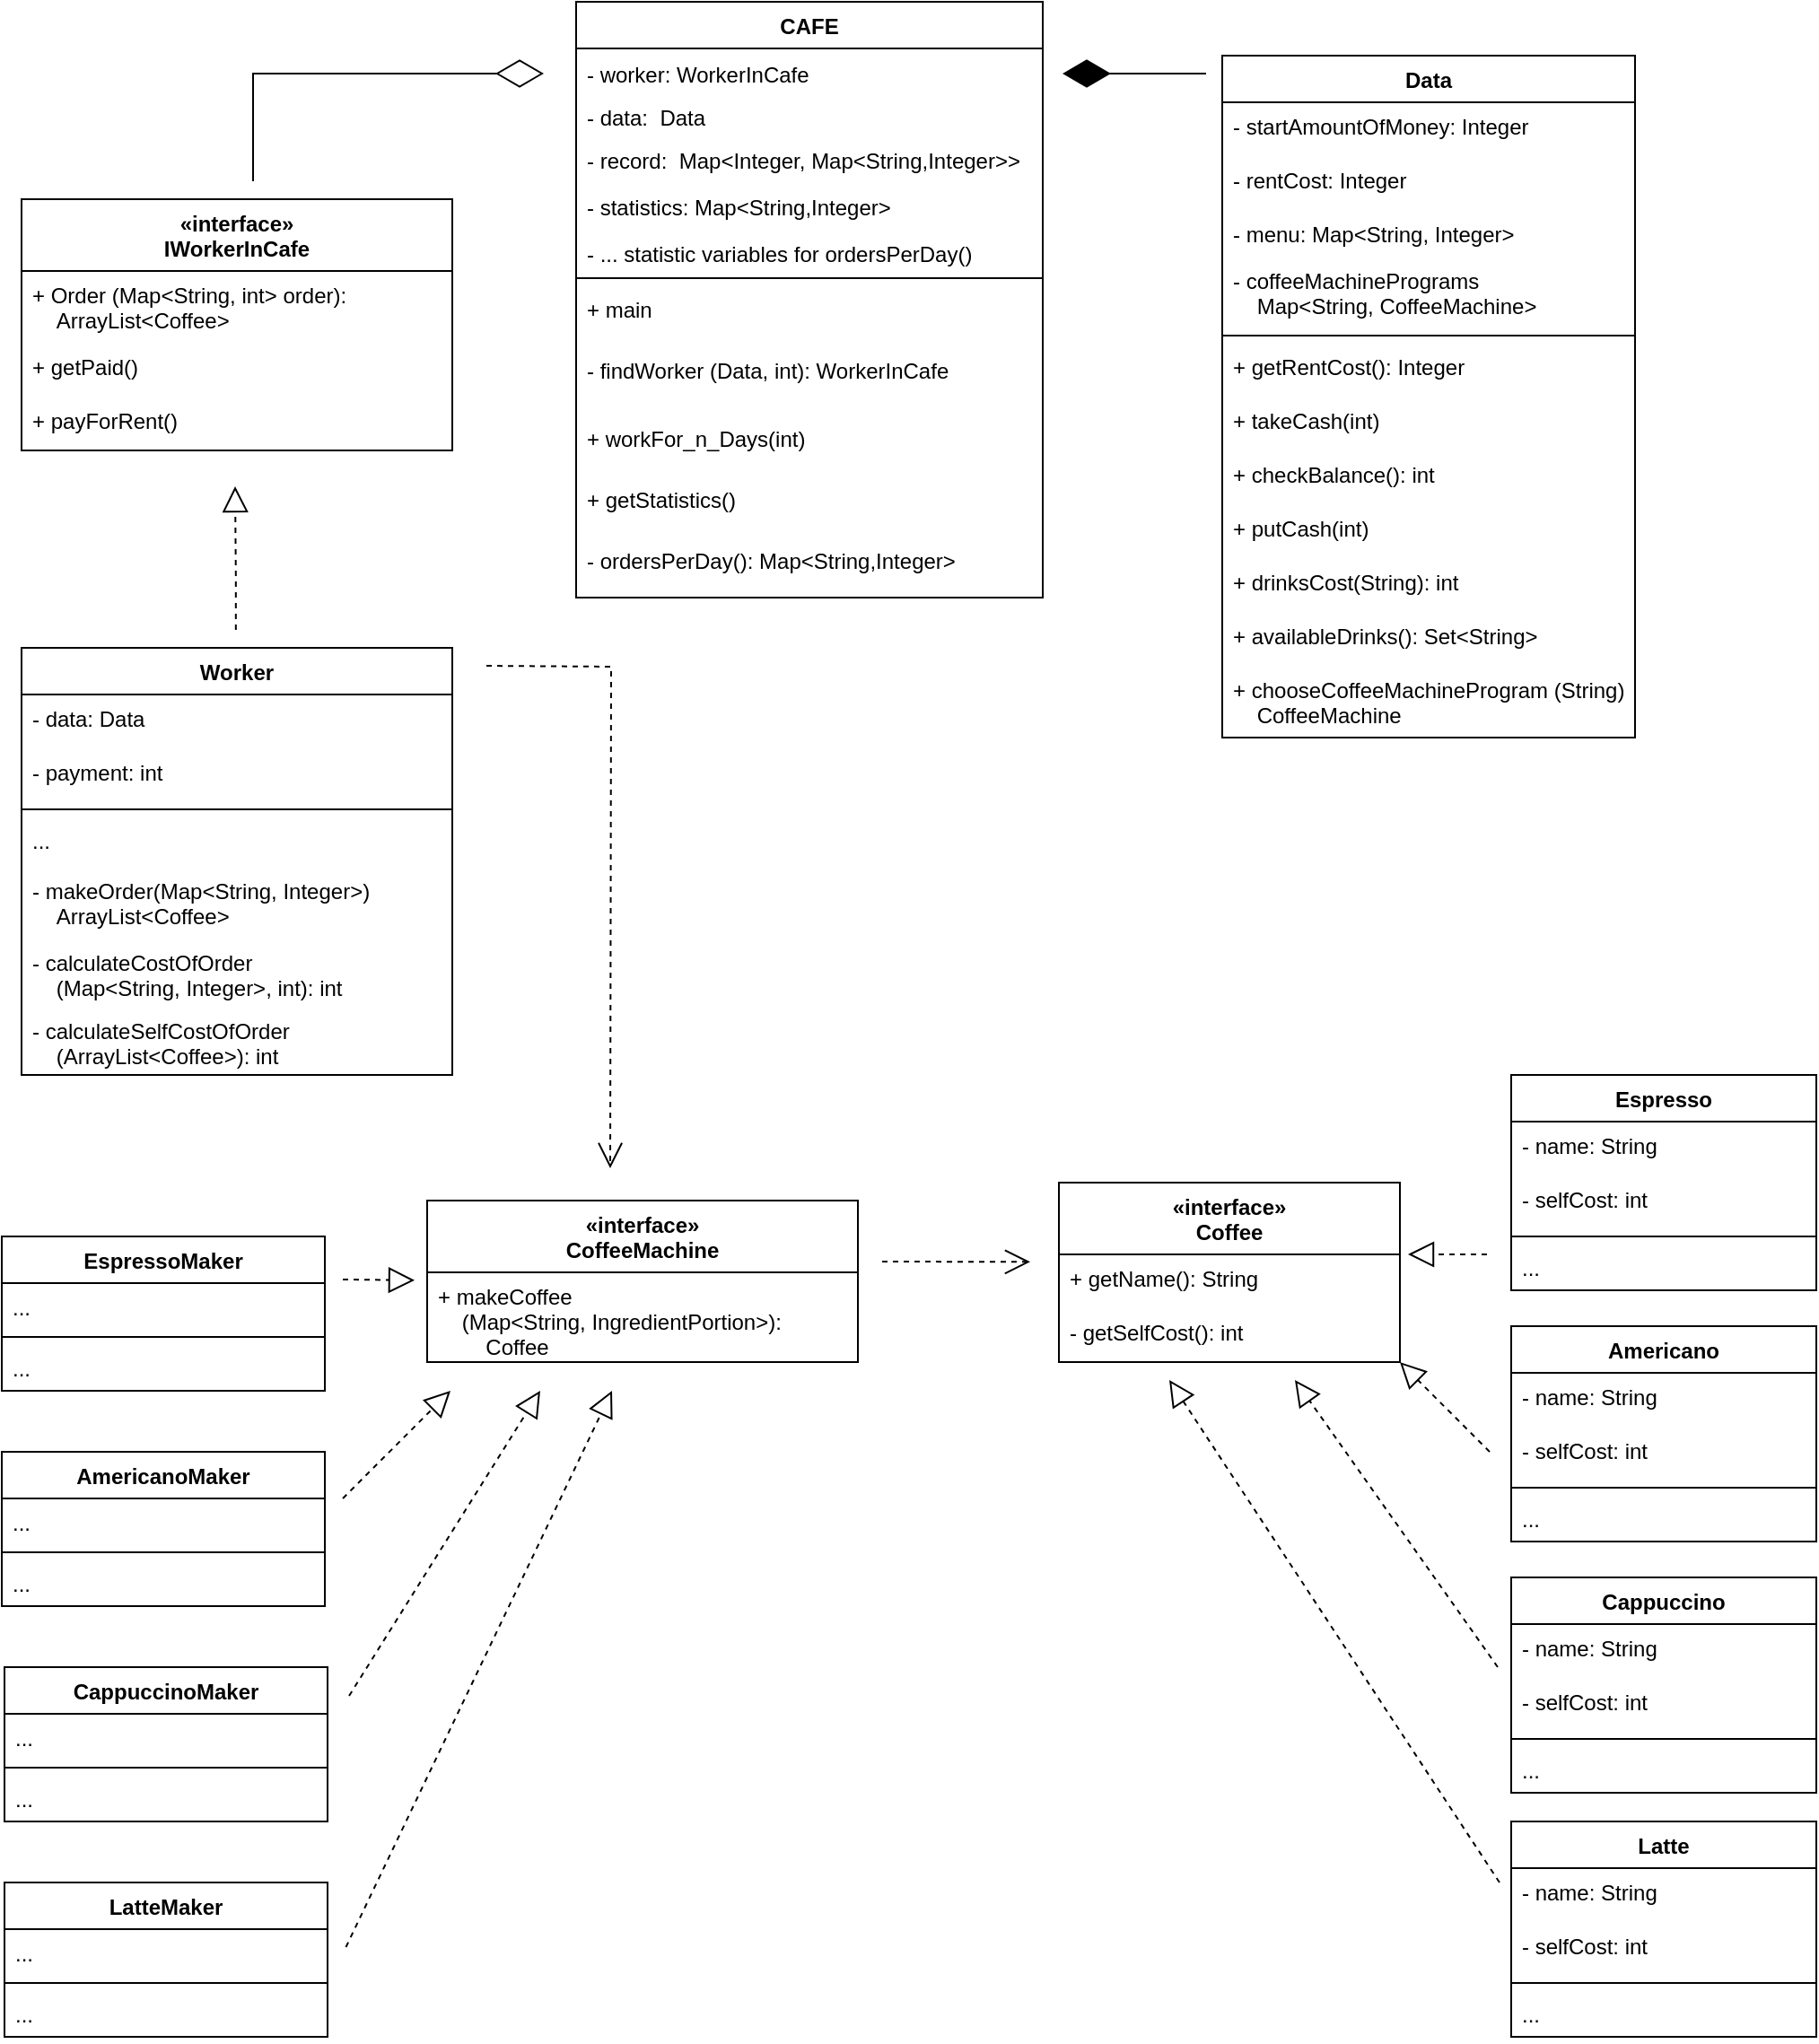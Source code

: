 <mxfile version="20.8.16" type="device"><diagram id="C5RBs43oDa-KdzZeNtuy" name="Page-1"><mxGraphModel dx="467" dy="8060" grid="1" gridSize="10" guides="1" tooltips="1" connect="1" arrows="1" fold="1" page="1" pageScale="1" pageWidth="827" pageHeight="1169" math="0" shadow="0"><root><mxCell id="WIyWlLk6GJQsqaUBKTNV-0"/><mxCell id="WIyWlLk6GJQsqaUBKTNV-1" parent="WIyWlLk6GJQsqaUBKTNV-0"/><mxCell id="QFCljFaVPiFyfGGm4a4g-102" value="CAFE" style="swimlane;fontStyle=1;align=center;verticalAlign=top;childLayout=stackLayout;horizontal=1;startSize=26;horizontalStack=0;resizeParent=1;resizeParentMax=0;resizeLast=0;collapsible=1;marginBottom=0;" parent="WIyWlLk6GJQsqaUBKTNV-1" vertex="1"><mxGeometry x="1430" y="-6110" width="260" height="332" as="geometry"/></mxCell><mxCell id="QFCljFaVPiFyfGGm4a4g-382" value="- worker: WorkerInCafe " style="text;strokeColor=none;fillColor=none;align=left;verticalAlign=bottom;spacingLeft=4;spacingRight=4;overflow=hidden;rotatable=0;points=[[0,0.5],[1,0.5]];portConstraint=eastwest;fontStyle=0" parent="QFCljFaVPiFyfGGm4a4g-102" vertex="1"><mxGeometry y="26" width="260" height="24" as="geometry"/></mxCell><mxCell id="ccZHXKBRATtr47BXbD89-12" value="- data:  Data" style="text;strokeColor=none;fillColor=none;align=left;verticalAlign=bottom;spacingLeft=4;spacingRight=4;overflow=hidden;rotatable=0;points=[[0,0.5],[1,0.5]];portConstraint=eastwest;fontStyle=0" vertex="1" parent="QFCljFaVPiFyfGGm4a4g-102"><mxGeometry y="50" width="260" height="24" as="geometry"/></mxCell><mxCell id="QFCljFaVPiFyfGGm4a4g-383" value="- record:  Map&lt;Integer, Map&lt;String,Integer&gt;&gt; " style="text;strokeColor=none;fillColor=none;align=left;verticalAlign=bottom;spacingLeft=4;spacingRight=4;overflow=hidden;rotatable=0;points=[[0,0.5],[1,0.5]];portConstraint=eastwest;fontStyle=0" parent="QFCljFaVPiFyfGGm4a4g-102" vertex="1"><mxGeometry y="74" width="260" height="24" as="geometry"/></mxCell><mxCell id="QFCljFaVPiFyfGGm4a4g-384" value="- statistics: Map&lt;String,Integer&gt; " style="text;strokeColor=none;fillColor=none;align=left;verticalAlign=bottom;spacingLeft=4;spacingRight=4;overflow=hidden;rotatable=0;points=[[0,0.5],[1,0.5]];portConstraint=eastwest;fontStyle=0" parent="QFCljFaVPiFyfGGm4a4g-102" vertex="1"><mxGeometry y="98" width="260" height="26" as="geometry"/></mxCell><mxCell id="QFCljFaVPiFyfGGm4a4g-385" value="- ... statistic variables for ordersPerDay()" style="text;strokeColor=none;fillColor=none;align=left;verticalAlign=bottom;spacingLeft=4;spacingRight=4;overflow=hidden;rotatable=0;points=[[0,0.5],[1,0.5]];portConstraint=eastwest;fontStyle=0" parent="QFCljFaVPiFyfGGm4a4g-102" vertex="1"><mxGeometry y="124" width="260" height="26" as="geometry"/></mxCell><mxCell id="QFCljFaVPiFyfGGm4a4g-105" value="" style="line;strokeWidth=1;fillColor=none;align=left;verticalAlign=middle;spacingTop=-1;spacingLeft=3;spacingRight=3;rotatable=0;labelPosition=right;points=[];portConstraint=eastwest;strokeColor=inherit;" parent="QFCljFaVPiFyfGGm4a4g-102" vertex="1"><mxGeometry y="150" width="260" height="8" as="geometry"/></mxCell><mxCell id="ccZHXKBRATtr47BXbD89-0" value="+ main" style="text;strokeColor=none;fillColor=none;align=left;verticalAlign=top;spacingLeft=4;spacingRight=4;overflow=hidden;rotatable=0;points=[[0,0.5],[1,0.5]];portConstraint=eastwest;fontStyle=0" vertex="1" parent="QFCljFaVPiFyfGGm4a4g-102"><mxGeometry y="158" width="260" height="34" as="geometry"/></mxCell><mxCell id="QFCljFaVPiFyfGGm4a4g-108" value="- findWorker (Data, int): WorkerInCafe" style="text;strokeColor=none;fillColor=none;align=left;verticalAlign=top;spacingLeft=4;spacingRight=4;overflow=hidden;rotatable=0;points=[[0,0.5],[1,0.5]];portConstraint=eastwest;fontStyle=0" parent="QFCljFaVPiFyfGGm4a4g-102" vertex="1"><mxGeometry y="192" width="260" height="38" as="geometry"/></mxCell><mxCell id="ccZHXKBRATtr47BXbD89-13" value="+ workFor_n_Days(int)" style="text;strokeColor=none;fillColor=none;align=left;verticalAlign=top;spacingLeft=4;spacingRight=4;overflow=hidden;rotatable=0;points=[[0,0.5],[1,0.5]];portConstraint=eastwest;fontStyle=0" vertex="1" parent="QFCljFaVPiFyfGGm4a4g-102"><mxGeometry y="230" width="260" height="34" as="geometry"/></mxCell><mxCell id="ccZHXKBRATtr47BXbD89-14" value="+ getStatistics()" style="text;strokeColor=none;fillColor=none;align=left;verticalAlign=top;spacingLeft=4;spacingRight=4;overflow=hidden;rotatable=0;points=[[0,0.5],[1,0.5]];portConstraint=eastwest;fontStyle=0" vertex="1" parent="QFCljFaVPiFyfGGm4a4g-102"><mxGeometry y="264" width="260" height="34" as="geometry"/></mxCell><mxCell id="QFCljFaVPiFyfGGm4a4g-339" value="- ordersPerDay(): Map&lt;String,Integer&gt;" style="text;strokeColor=none;fillColor=none;align=left;verticalAlign=top;spacingLeft=4;spacingRight=4;overflow=hidden;rotatable=0;points=[[0,0.5],[1,0.5]];portConstraint=eastwest;fontStyle=0" parent="QFCljFaVPiFyfGGm4a4g-102" vertex="1"><mxGeometry y="298" width="260" height="34" as="geometry"/></mxCell><mxCell id="QFCljFaVPiFyfGGm4a4g-240" value="Worker" style="swimlane;fontStyle=1;align=center;verticalAlign=top;childLayout=stackLayout;horizontal=1;startSize=26;horizontalStack=0;resizeParent=1;resizeParentMax=0;resizeLast=0;collapsible=1;marginBottom=0;" parent="WIyWlLk6GJQsqaUBKTNV-1" vertex="1"><mxGeometry x="1121" y="-5750" width="240" height="238" as="geometry"/></mxCell><mxCell id="QFCljFaVPiFyfGGm4a4g-241" value="- data: Data" style="text;strokeColor=none;fillColor=none;align=left;verticalAlign=top;spacingLeft=4;spacingRight=4;overflow=hidden;rotatable=0;points=[[0,0.5],[1,0.5]];portConstraint=eastwest;" parent="QFCljFaVPiFyfGGm4a4g-240" vertex="1"><mxGeometry y="26" width="240" height="30" as="geometry"/></mxCell><mxCell id="QFCljFaVPiFyfGGm4a4g-390" value="- payment: int " style="text;strokeColor=none;fillColor=none;align=left;verticalAlign=top;spacingLeft=4;spacingRight=4;overflow=hidden;rotatable=0;points=[[0,0.5],[1,0.5]];portConstraint=eastwest;" parent="QFCljFaVPiFyfGGm4a4g-240" vertex="1"><mxGeometry y="56" width="240" height="30" as="geometry"/></mxCell><mxCell id="QFCljFaVPiFyfGGm4a4g-243" value="" style="line;strokeWidth=1;fillColor=none;align=left;verticalAlign=middle;spacingTop=-1;spacingLeft=3;spacingRight=3;rotatable=0;labelPosition=right;points=[];portConstraint=eastwest;strokeColor=inherit;" parent="QFCljFaVPiFyfGGm4a4g-240" vertex="1"><mxGeometry y="86" width="240" height="8" as="geometry"/></mxCell><mxCell id="QFCljFaVPiFyfGGm4a4g-391" value="..." style="text;strokeColor=none;fillColor=none;align=left;verticalAlign=top;spacingLeft=4;spacingRight=4;overflow=hidden;rotatable=0;points=[[0,0.5],[1,0.5]];portConstraint=eastwest;" parent="QFCljFaVPiFyfGGm4a4g-240" vertex="1"><mxGeometry y="94" width="240" height="28" as="geometry"/></mxCell><mxCell id="QFCljFaVPiFyfGGm4a4g-342" value="- makeOrder(Map&lt;String, Integer&gt;)&#10;    ArrayList&lt;Coffee&gt;" style="text;strokeColor=none;fillColor=none;align=left;verticalAlign=top;spacingLeft=4;spacingRight=4;overflow=hidden;rotatable=0;points=[[0,0.5],[1,0.5]];portConstraint=eastwest;" parent="QFCljFaVPiFyfGGm4a4g-240" vertex="1"><mxGeometry y="122" width="240" height="40" as="geometry"/></mxCell><mxCell id="QFCljFaVPiFyfGGm4a4g-393" value="- calculateCostOfOrder&#10;    (Map&lt;String, Integer&gt;, int): int" style="text;strokeColor=none;fillColor=none;align=left;verticalAlign=top;spacingLeft=4;spacingRight=4;overflow=hidden;rotatable=0;points=[[0,0.5],[1,0.5]];portConstraint=eastwest;" parent="QFCljFaVPiFyfGGm4a4g-240" vertex="1"><mxGeometry y="162" width="240" height="38" as="geometry"/></mxCell><mxCell id="ccZHXKBRATtr47BXbD89-15" value="- calculateSelfCostOfOrder&#10;    (ArrayList&lt;Coffee&gt;): int" style="text;strokeColor=none;fillColor=none;align=left;verticalAlign=top;spacingLeft=4;spacingRight=4;overflow=hidden;rotatable=0;points=[[0,0.5],[1,0.5]];portConstraint=eastwest;" vertex="1" parent="QFCljFaVPiFyfGGm4a4g-240"><mxGeometry y="200" width="240" height="38" as="geometry"/></mxCell><mxCell id="QFCljFaVPiFyfGGm4a4g-295" value="Espresso" style="swimlane;fontStyle=1;align=center;verticalAlign=top;childLayout=stackLayout;horizontal=1;startSize=26;horizontalStack=0;resizeParent=1;resizeParentMax=0;resizeLast=0;collapsible=1;marginBottom=0;" parent="WIyWlLk6GJQsqaUBKTNV-1" vertex="1"><mxGeometry x="1951" y="-5512" width="170" height="120" as="geometry"/></mxCell><mxCell id="QFCljFaVPiFyfGGm4a4g-336" value="- name: String" style="text;strokeColor=none;fillColor=none;align=left;verticalAlign=top;spacingLeft=4;spacingRight=4;overflow=hidden;rotatable=0;points=[[0,0.5],[1,0.5]];portConstraint=eastwest;" parent="QFCljFaVPiFyfGGm4a4g-295" vertex="1"><mxGeometry y="26" width="170" height="30" as="geometry"/></mxCell><mxCell id="ccZHXKBRATtr47BXbD89-1" value="- selfCost: int" style="text;strokeColor=none;fillColor=none;align=left;verticalAlign=top;spacingLeft=4;spacingRight=4;overflow=hidden;rotatable=0;points=[[0,0.5],[1,0.5]];portConstraint=eastwest;" vertex="1" parent="QFCljFaVPiFyfGGm4a4g-295"><mxGeometry y="56" width="170" height="30" as="geometry"/></mxCell><mxCell id="QFCljFaVPiFyfGGm4a4g-297" value="" style="line;strokeWidth=1;fillColor=none;align=left;verticalAlign=middle;spacingTop=-1;spacingLeft=3;spacingRight=3;rotatable=0;labelPosition=right;points=[];portConstraint=eastwest;strokeColor=inherit;" parent="QFCljFaVPiFyfGGm4a4g-295" vertex="1"><mxGeometry y="86" width="170" height="8" as="geometry"/></mxCell><mxCell id="QFCljFaVPiFyfGGm4a4g-332" value="..." style="text;strokeColor=none;fillColor=none;align=left;verticalAlign=top;spacingLeft=4;spacingRight=4;overflow=hidden;rotatable=0;points=[[0,0.5],[1,0.5]];portConstraint=eastwest;" parent="QFCljFaVPiFyfGGm4a4g-295" vertex="1"><mxGeometry y="94" width="170" height="26" as="geometry"/></mxCell><mxCell id="QFCljFaVPiFyfGGm4a4g-299" value="Americano" style="swimlane;fontStyle=1;align=center;verticalAlign=top;childLayout=stackLayout;horizontal=1;startSize=26;horizontalStack=0;resizeParent=1;resizeParentMax=0;resizeLast=0;collapsible=1;marginBottom=0;" parent="WIyWlLk6GJQsqaUBKTNV-1" vertex="1"><mxGeometry x="1951" y="-5372" width="170" height="120" as="geometry"/></mxCell><mxCell id="QFCljFaVPiFyfGGm4a4g-417" value="- name: String" style="text;strokeColor=none;fillColor=none;align=left;verticalAlign=top;spacingLeft=4;spacingRight=4;overflow=hidden;rotatable=0;points=[[0,0.5],[1,0.5]];portConstraint=eastwest;" parent="QFCljFaVPiFyfGGm4a4g-299" vertex="1"><mxGeometry y="26" width="170" height="30" as="geometry"/></mxCell><mxCell id="ccZHXKBRATtr47BXbD89-2" value="- selfCost: int" style="text;strokeColor=none;fillColor=none;align=left;verticalAlign=top;spacingLeft=4;spacingRight=4;overflow=hidden;rotatable=0;points=[[0,0.5],[1,0.5]];portConstraint=eastwest;" vertex="1" parent="QFCljFaVPiFyfGGm4a4g-299"><mxGeometry y="56" width="170" height="30" as="geometry"/></mxCell><mxCell id="QFCljFaVPiFyfGGm4a4g-301" value="" style="line;strokeWidth=1;fillColor=none;align=left;verticalAlign=middle;spacingTop=-1;spacingLeft=3;spacingRight=3;rotatable=0;labelPosition=right;points=[];portConstraint=eastwest;strokeColor=inherit;" parent="QFCljFaVPiFyfGGm4a4g-299" vertex="1"><mxGeometry y="86" width="170" height="8" as="geometry"/></mxCell><mxCell id="QFCljFaVPiFyfGGm4a4g-416" value="..." style="text;strokeColor=none;fillColor=none;align=left;verticalAlign=top;spacingLeft=4;spacingRight=4;overflow=hidden;rotatable=0;points=[[0,0.5],[1,0.5]];portConstraint=eastwest;" parent="QFCljFaVPiFyfGGm4a4g-299" vertex="1"><mxGeometry y="94" width="170" height="26" as="geometry"/></mxCell><mxCell id="QFCljFaVPiFyfGGm4a4g-303" value="«interface»&#10;Coffee" style="swimlane;fontStyle=1;align=center;verticalAlign=top;childLayout=stackLayout;horizontal=1;startSize=40;horizontalStack=0;resizeParent=1;resizeParentMax=0;resizeLast=0;collapsible=1;marginBottom=0;" parent="WIyWlLk6GJQsqaUBKTNV-1" vertex="1"><mxGeometry x="1699" y="-5452" width="190" height="100" as="geometry"/></mxCell><mxCell id="QFCljFaVPiFyfGGm4a4g-335" value="+ getName(): String" style="text;strokeColor=none;fillColor=none;align=left;verticalAlign=top;spacingLeft=4;spacingRight=4;overflow=hidden;rotatable=0;points=[[0,0.5],[1,0.5]];portConstraint=eastwest;" parent="QFCljFaVPiFyfGGm4a4g-303" vertex="1"><mxGeometry y="40" width="190" height="30" as="geometry"/></mxCell><mxCell id="ccZHXKBRATtr47BXbD89-5" value="- getSelfCost(): int" style="text;strokeColor=none;fillColor=none;align=left;verticalAlign=top;spacingLeft=4;spacingRight=4;overflow=hidden;rotatable=0;points=[[0,0.5],[1,0.5]];portConstraint=eastwest;" vertex="1" parent="QFCljFaVPiFyfGGm4a4g-303"><mxGeometry y="70" width="190" height="30" as="geometry"/></mxCell><mxCell id="QFCljFaVPiFyfGGm4a4g-307" value="EspressoMaker" style="swimlane;fontStyle=1;align=center;verticalAlign=top;childLayout=stackLayout;horizontal=1;startSize=26;horizontalStack=0;resizeParent=1;resizeParentMax=0;resizeLast=0;collapsible=1;marginBottom=0;" parent="WIyWlLk6GJQsqaUBKTNV-1" vertex="1"><mxGeometry x="1110" y="-5422" width="180" height="86" as="geometry"/></mxCell><mxCell id="QFCljFaVPiFyfGGm4a4g-308" value="..." style="text;strokeColor=none;fillColor=none;align=left;verticalAlign=top;spacingLeft=4;spacingRight=4;overflow=hidden;rotatable=0;points=[[0,0.5],[1,0.5]];portConstraint=eastwest;" parent="QFCljFaVPiFyfGGm4a4g-307" vertex="1"><mxGeometry y="26" width="180" height="26" as="geometry"/></mxCell><mxCell id="QFCljFaVPiFyfGGm4a4g-309" value="" style="line;strokeWidth=1;fillColor=none;align=left;verticalAlign=middle;spacingTop=-1;spacingLeft=3;spacingRight=3;rotatable=0;labelPosition=right;points=[];portConstraint=eastwest;strokeColor=inherit;" parent="QFCljFaVPiFyfGGm4a4g-307" vertex="1"><mxGeometry y="52" width="180" height="8" as="geometry"/></mxCell><mxCell id="QFCljFaVPiFyfGGm4a4g-310" value="..." style="text;strokeColor=none;fillColor=none;align=left;verticalAlign=top;spacingLeft=4;spacingRight=4;overflow=hidden;rotatable=0;points=[[0,0.5],[1,0.5]];portConstraint=eastwest;" parent="QFCljFaVPiFyfGGm4a4g-307" vertex="1"><mxGeometry y="60" width="180" height="26" as="geometry"/></mxCell><mxCell id="QFCljFaVPiFyfGGm4a4g-311" value="AmericanoMaker" style="swimlane;fontStyle=1;align=center;verticalAlign=top;childLayout=stackLayout;horizontal=1;startSize=26;horizontalStack=0;resizeParent=1;resizeParentMax=0;resizeLast=0;collapsible=1;marginBottom=0;" parent="WIyWlLk6GJQsqaUBKTNV-1" vertex="1"><mxGeometry x="1110" y="-5302" width="180" height="86" as="geometry"/></mxCell><mxCell id="QFCljFaVPiFyfGGm4a4g-312" value="..." style="text;strokeColor=none;fillColor=none;align=left;verticalAlign=top;spacingLeft=4;spacingRight=4;overflow=hidden;rotatable=0;points=[[0,0.5],[1,0.5]];portConstraint=eastwest;" parent="QFCljFaVPiFyfGGm4a4g-311" vertex="1"><mxGeometry y="26" width="180" height="26" as="geometry"/></mxCell><mxCell id="QFCljFaVPiFyfGGm4a4g-313" value="" style="line;strokeWidth=1;fillColor=none;align=left;verticalAlign=middle;spacingTop=-1;spacingLeft=3;spacingRight=3;rotatable=0;labelPosition=right;points=[];portConstraint=eastwest;strokeColor=inherit;" parent="QFCljFaVPiFyfGGm4a4g-311" vertex="1"><mxGeometry y="52" width="180" height="8" as="geometry"/></mxCell><mxCell id="QFCljFaVPiFyfGGm4a4g-314" value="..." style="text;strokeColor=none;fillColor=none;align=left;verticalAlign=top;spacingLeft=4;spacingRight=4;overflow=hidden;rotatable=0;points=[[0,0.5],[1,0.5]];portConstraint=eastwest;" parent="QFCljFaVPiFyfGGm4a4g-311" vertex="1"><mxGeometry y="60" width="180" height="26" as="geometry"/></mxCell><mxCell id="QFCljFaVPiFyfGGm4a4g-316" value="" style="endArrow=block;dashed=1;endFill=0;endSize=12;html=1;rounded=0;" parent="WIyWlLk6GJQsqaUBKTNV-1" edge="1"><mxGeometry width="160" relative="1" as="geometry"><mxPoint x="1300" y="-5398" as="sourcePoint"/><mxPoint x="1340" y="-5397.59" as="targetPoint"/></mxGeometry></mxCell><mxCell id="QFCljFaVPiFyfGGm4a4g-325" value="" style="endArrow=open;endSize=12;dashed=1;html=1;rounded=0;" parent="WIyWlLk6GJQsqaUBKTNV-1" edge="1"><mxGeometry x="-0.681" y="-40" width="160" relative="1" as="geometry"><mxPoint x="1600.5" y="-5408" as="sourcePoint"/><mxPoint x="1683" y="-5407.83" as="targetPoint"/><mxPoint as="offset"/></mxGeometry></mxCell><mxCell id="QFCljFaVPiFyfGGm4a4g-326" value="«interface»&#10;CoffeeMachine" style="swimlane;fontStyle=1;align=center;verticalAlign=top;childLayout=stackLayout;horizontal=1;startSize=40;horizontalStack=0;resizeParent=1;resizeParentMax=0;resizeLast=0;collapsible=1;marginBottom=0;" parent="WIyWlLk6GJQsqaUBKTNV-1" vertex="1"><mxGeometry x="1347" y="-5442" width="240" height="90" as="geometry"/></mxCell><mxCell id="QFCljFaVPiFyfGGm4a4g-327" value="+ makeCoffee&#10;    (Map&lt;String, IngredientPortion&gt;):&#10;        Coffee" style="text;strokeColor=none;fillColor=none;align=left;verticalAlign=top;spacingLeft=4;spacingRight=4;overflow=hidden;rotatable=0;points=[[0,0.5],[1,0.5]];portConstraint=eastwest;" parent="QFCljFaVPiFyfGGm4a4g-326" vertex="1"><mxGeometry y="40" width="240" height="50" as="geometry"/></mxCell><mxCell id="QFCljFaVPiFyfGGm4a4g-374" value="«interface»&#10;IWorkerInCafe" style="swimlane;fontStyle=1;align=center;verticalAlign=top;childLayout=stackLayout;horizontal=1;startSize=40;horizontalStack=0;resizeParent=1;resizeParentMax=0;resizeLast=0;collapsible=1;marginBottom=0;" parent="WIyWlLk6GJQsqaUBKTNV-1" vertex="1"><mxGeometry x="1121" y="-6000" width="240" height="140" as="geometry"/></mxCell><mxCell id="QFCljFaVPiFyfGGm4a4g-375" value="+ Order (Map&lt;String, int&gt; order): &#10;    ArrayList&lt;Coffee&gt;" style="text;strokeColor=none;fillColor=none;align=left;verticalAlign=top;spacingLeft=4;spacingRight=4;overflow=hidden;rotatable=0;points=[[0,0.5],[1,0.5]];portConstraint=eastwest;" parent="QFCljFaVPiFyfGGm4a4g-374" vertex="1"><mxGeometry y="40" width="240" height="40" as="geometry"/></mxCell><mxCell id="QFCljFaVPiFyfGGm4a4g-386" value="+ getPaid()" style="text;strokeColor=none;fillColor=none;align=left;verticalAlign=top;spacingLeft=4;spacingRight=4;overflow=hidden;rotatable=0;points=[[0,0.5],[1,0.5]];portConstraint=eastwest;" parent="QFCljFaVPiFyfGGm4a4g-374" vertex="1"><mxGeometry y="80" width="240" height="30" as="geometry"/></mxCell><mxCell id="QFCljFaVPiFyfGGm4a4g-387" value="+ payForRent()" style="text;strokeColor=none;fillColor=none;align=left;verticalAlign=top;spacingLeft=4;spacingRight=4;overflow=hidden;rotatable=0;points=[[0,0.5],[1,0.5]];portConstraint=eastwest;" parent="QFCljFaVPiFyfGGm4a4g-374" vertex="1"><mxGeometry y="110" width="240" height="30" as="geometry"/></mxCell><mxCell id="QFCljFaVPiFyfGGm4a4g-377" value="" style="endArrow=block;dashed=1;endFill=0;endSize=12;html=1;rounded=0;" parent="WIyWlLk6GJQsqaUBKTNV-1" edge="1"><mxGeometry width="160" relative="1" as="geometry"><mxPoint x="1240.41" y="-5760" as="sourcePoint"/><mxPoint x="1240" y="-5840" as="targetPoint"/><Array as="points"><mxPoint x="1240.41" y="-5790"/></Array></mxGeometry></mxCell><mxCell id="QFCljFaVPiFyfGGm4a4g-413" value="" style="endArrow=diamondThin;endFill=1;endSize=24;html=1;rounded=0;" parent="WIyWlLk6GJQsqaUBKTNV-1" edge="1"><mxGeometry width="160" relative="1" as="geometry"><mxPoint x="1781" y="-6070" as="sourcePoint"/><mxPoint x="1701" y="-6070" as="targetPoint"/></mxGeometry></mxCell><mxCell id="QFCljFaVPiFyfGGm4a4g-414" value="" style="endArrow=diamondThin;endFill=0;endSize=24;html=1;rounded=0;edgeStyle=orthogonalEdgeStyle;" parent="WIyWlLk6GJQsqaUBKTNV-1" edge="1"><mxGeometry width="160" relative="1" as="geometry"><mxPoint x="1250" y="-6010" as="sourcePoint"/><mxPoint x="1412" y="-6070" as="targetPoint"/><Array as="points"><mxPoint x="1250" y="-6070"/></Array></mxGeometry></mxCell><mxCell id="QFCljFaVPiFyfGGm4a4g-418" value="Cappuccino" style="swimlane;fontStyle=1;align=center;verticalAlign=top;childLayout=stackLayout;horizontal=1;startSize=26;horizontalStack=0;resizeParent=1;resizeParentMax=0;resizeLast=0;collapsible=1;marginBottom=0;" parent="WIyWlLk6GJQsqaUBKTNV-1" vertex="1"><mxGeometry x="1951" y="-5232" width="170" height="120" as="geometry"/></mxCell><mxCell id="QFCljFaVPiFyfGGm4a4g-419" value="- name: String" style="text;strokeColor=none;fillColor=none;align=left;verticalAlign=top;spacingLeft=4;spacingRight=4;overflow=hidden;rotatable=0;points=[[0,0.5],[1,0.5]];portConstraint=eastwest;" parent="QFCljFaVPiFyfGGm4a4g-418" vertex="1"><mxGeometry y="26" width="170" height="30" as="geometry"/></mxCell><mxCell id="ccZHXKBRATtr47BXbD89-3" value="- selfCost: int" style="text;strokeColor=none;fillColor=none;align=left;verticalAlign=top;spacingLeft=4;spacingRight=4;overflow=hidden;rotatable=0;points=[[0,0.5],[1,0.5]];portConstraint=eastwest;" vertex="1" parent="QFCljFaVPiFyfGGm4a4g-418"><mxGeometry y="56" width="170" height="30" as="geometry"/></mxCell><mxCell id="QFCljFaVPiFyfGGm4a4g-420" value="" style="line;strokeWidth=1;fillColor=none;align=left;verticalAlign=middle;spacingTop=-1;spacingLeft=3;spacingRight=3;rotatable=0;labelPosition=right;points=[];portConstraint=eastwest;strokeColor=inherit;" parent="QFCljFaVPiFyfGGm4a4g-418" vertex="1"><mxGeometry y="86" width="170" height="8" as="geometry"/></mxCell><mxCell id="QFCljFaVPiFyfGGm4a4g-421" value="..." style="text;strokeColor=none;fillColor=none;align=left;verticalAlign=top;spacingLeft=4;spacingRight=4;overflow=hidden;rotatable=0;points=[[0,0.5],[1,0.5]];portConstraint=eastwest;" parent="QFCljFaVPiFyfGGm4a4g-418" vertex="1"><mxGeometry y="94" width="170" height="26" as="geometry"/></mxCell><mxCell id="QFCljFaVPiFyfGGm4a4g-422" value="Latte" style="swimlane;fontStyle=1;align=center;verticalAlign=top;childLayout=stackLayout;horizontal=1;startSize=26;horizontalStack=0;resizeParent=1;resizeParentMax=0;resizeLast=0;collapsible=1;marginBottom=0;" parent="WIyWlLk6GJQsqaUBKTNV-1" vertex="1"><mxGeometry x="1951" y="-5096" width="170" height="120" as="geometry"/></mxCell><mxCell id="QFCljFaVPiFyfGGm4a4g-423" value="- name: String" style="text;strokeColor=none;fillColor=none;align=left;verticalAlign=top;spacingLeft=4;spacingRight=4;overflow=hidden;rotatable=0;points=[[0,0.5],[1,0.5]];portConstraint=eastwest;" parent="QFCljFaVPiFyfGGm4a4g-422" vertex="1"><mxGeometry y="26" width="170" height="30" as="geometry"/></mxCell><mxCell id="ccZHXKBRATtr47BXbD89-4" value="- selfCost: int" style="text;strokeColor=none;fillColor=none;align=left;verticalAlign=top;spacingLeft=4;spacingRight=4;overflow=hidden;rotatable=0;points=[[0,0.5],[1,0.5]];portConstraint=eastwest;" vertex="1" parent="QFCljFaVPiFyfGGm4a4g-422"><mxGeometry y="56" width="170" height="30" as="geometry"/></mxCell><mxCell id="QFCljFaVPiFyfGGm4a4g-424" value="" style="line;strokeWidth=1;fillColor=none;align=left;verticalAlign=middle;spacingTop=-1;spacingLeft=3;spacingRight=3;rotatable=0;labelPosition=right;points=[];portConstraint=eastwest;strokeColor=inherit;" parent="QFCljFaVPiFyfGGm4a4g-422" vertex="1"><mxGeometry y="86" width="170" height="8" as="geometry"/></mxCell><mxCell id="QFCljFaVPiFyfGGm4a4g-425" value="..." style="text;strokeColor=none;fillColor=none;align=left;verticalAlign=top;spacingLeft=4;spacingRight=4;overflow=hidden;rotatable=0;points=[[0,0.5],[1,0.5]];portConstraint=eastwest;" parent="QFCljFaVPiFyfGGm4a4g-422" vertex="1"><mxGeometry y="94" width="170" height="26" as="geometry"/></mxCell><mxCell id="QFCljFaVPiFyfGGm4a4g-426" value="" style="endArrow=block;dashed=1;endFill=0;endSize=12;html=1;rounded=0;" parent="WIyWlLk6GJQsqaUBKTNV-1" edge="1"><mxGeometry width="160" relative="1" as="geometry"><mxPoint x="1300" y="-5276" as="sourcePoint"/><mxPoint x="1360" y="-5336" as="targetPoint"/></mxGeometry></mxCell><mxCell id="QFCljFaVPiFyfGGm4a4g-427" value="" style="endArrow=block;dashed=1;endFill=0;endSize=12;html=1;rounded=0;" parent="WIyWlLk6GJQsqaUBKTNV-1" edge="1"><mxGeometry width="160" relative="1" as="geometry"><mxPoint x="1303.5" y="-5166" as="sourcePoint"/><mxPoint x="1410" y="-5336" as="targetPoint"/></mxGeometry></mxCell><mxCell id="QFCljFaVPiFyfGGm4a4g-428" value="" style="endArrow=block;dashed=1;endFill=0;endSize=12;html=1;rounded=0;" parent="WIyWlLk6GJQsqaUBKTNV-1" edge="1"><mxGeometry width="160" relative="1" as="geometry"><mxPoint x="1301.75" y="-5026" as="sourcePoint"/><mxPoint x="1450" y="-5336" as="targetPoint"/></mxGeometry></mxCell><mxCell id="QFCljFaVPiFyfGGm4a4g-430" value="CappuccinoMaker" style="swimlane;fontStyle=1;align=center;verticalAlign=top;childLayout=stackLayout;horizontal=1;startSize=26;horizontalStack=0;resizeParent=1;resizeParentMax=0;resizeLast=0;collapsible=1;marginBottom=0;" parent="WIyWlLk6GJQsqaUBKTNV-1" vertex="1"><mxGeometry x="1111.5" y="-5182" width="180" height="86" as="geometry"/></mxCell><mxCell id="QFCljFaVPiFyfGGm4a4g-431" value="..." style="text;strokeColor=none;fillColor=none;align=left;verticalAlign=top;spacingLeft=4;spacingRight=4;overflow=hidden;rotatable=0;points=[[0,0.5],[1,0.5]];portConstraint=eastwest;" parent="QFCljFaVPiFyfGGm4a4g-430" vertex="1"><mxGeometry y="26" width="180" height="26" as="geometry"/></mxCell><mxCell id="QFCljFaVPiFyfGGm4a4g-432" value="" style="line;strokeWidth=1;fillColor=none;align=left;verticalAlign=middle;spacingTop=-1;spacingLeft=3;spacingRight=3;rotatable=0;labelPosition=right;points=[];portConstraint=eastwest;strokeColor=inherit;" parent="QFCljFaVPiFyfGGm4a4g-430" vertex="1"><mxGeometry y="52" width="180" height="8" as="geometry"/></mxCell><mxCell id="QFCljFaVPiFyfGGm4a4g-433" value="..." style="text;strokeColor=none;fillColor=none;align=left;verticalAlign=top;spacingLeft=4;spacingRight=4;overflow=hidden;rotatable=0;points=[[0,0.5],[1,0.5]];portConstraint=eastwest;" parent="QFCljFaVPiFyfGGm4a4g-430" vertex="1"><mxGeometry y="60" width="180" height="26" as="geometry"/></mxCell><mxCell id="QFCljFaVPiFyfGGm4a4g-434" value="LatteMaker" style="swimlane;fontStyle=1;align=center;verticalAlign=top;childLayout=stackLayout;horizontal=1;startSize=26;horizontalStack=0;resizeParent=1;resizeParentMax=0;resizeLast=0;collapsible=1;marginBottom=0;" parent="WIyWlLk6GJQsqaUBKTNV-1" vertex="1"><mxGeometry x="1111.5" y="-5062" width="180" height="86" as="geometry"/></mxCell><mxCell id="QFCljFaVPiFyfGGm4a4g-435" value="..." style="text;strokeColor=none;fillColor=none;align=left;verticalAlign=top;spacingLeft=4;spacingRight=4;overflow=hidden;rotatable=0;points=[[0,0.5],[1,0.5]];portConstraint=eastwest;" parent="QFCljFaVPiFyfGGm4a4g-434" vertex="1"><mxGeometry y="26" width="180" height="26" as="geometry"/></mxCell><mxCell id="QFCljFaVPiFyfGGm4a4g-436" value="" style="line;strokeWidth=1;fillColor=none;align=left;verticalAlign=middle;spacingTop=-1;spacingLeft=3;spacingRight=3;rotatable=0;labelPosition=right;points=[];portConstraint=eastwest;strokeColor=inherit;" parent="QFCljFaVPiFyfGGm4a4g-434" vertex="1"><mxGeometry y="52" width="180" height="8" as="geometry"/></mxCell><mxCell id="QFCljFaVPiFyfGGm4a4g-437" value="..." style="text;strokeColor=none;fillColor=none;align=left;verticalAlign=top;spacingLeft=4;spacingRight=4;overflow=hidden;rotatable=0;points=[[0,0.5],[1,0.5]];portConstraint=eastwest;" parent="QFCljFaVPiFyfGGm4a4g-434" vertex="1"><mxGeometry y="60" width="180" height="26" as="geometry"/></mxCell><mxCell id="QFCljFaVPiFyfGGm4a4g-438" value="" style="endArrow=block;dashed=1;endFill=0;endSize=12;html=1;rounded=0;" parent="WIyWlLk6GJQsqaUBKTNV-1" edge="1"><mxGeometry width="160" relative="1" as="geometry"><mxPoint x="1943.5" y="-5182" as="sourcePoint"/><mxPoint x="1830.5" y="-5342" as="targetPoint"/></mxGeometry></mxCell><mxCell id="QFCljFaVPiFyfGGm4a4g-439" value="" style="endArrow=block;dashed=1;endFill=0;endSize=12;html=1;rounded=0;" parent="WIyWlLk6GJQsqaUBKTNV-1" edge="1"><mxGeometry width="160" relative="1" as="geometry"><mxPoint x="1944.5" y="-5062" as="sourcePoint"/><mxPoint x="1760.5" y="-5342" as="targetPoint"/></mxGeometry></mxCell><mxCell id="QFCljFaVPiFyfGGm4a4g-444" value="Data" style="swimlane;fontStyle=1;align=center;verticalAlign=top;childLayout=stackLayout;horizontal=1;startSize=26;horizontalStack=0;resizeParent=1;resizeParentMax=0;resizeLast=0;collapsible=1;marginBottom=0;" parent="WIyWlLk6GJQsqaUBKTNV-1" vertex="1"><mxGeometry x="1790" y="-6080" width="230" height="380" as="geometry"/></mxCell><mxCell id="ccZHXKBRATtr47BXbD89-6" value="- startAmountOfMoney: Integer" style="text;strokeColor=none;fillColor=none;align=left;verticalAlign=top;spacingLeft=4;spacingRight=4;overflow=hidden;rotatable=0;points=[[0,0.5],[1,0.5]];portConstraint=eastwest;" vertex="1" parent="QFCljFaVPiFyfGGm4a4g-444"><mxGeometry y="26" width="230" height="30" as="geometry"/></mxCell><mxCell id="QFCljFaVPiFyfGGm4a4g-456" value="- rentCost: Integer" style="text;strokeColor=none;fillColor=none;align=left;verticalAlign=top;spacingLeft=4;spacingRight=4;overflow=hidden;rotatable=0;points=[[0,0.5],[1,0.5]];portConstraint=eastwest;" parent="QFCljFaVPiFyfGGm4a4g-444" vertex="1"><mxGeometry y="56" width="230" height="30" as="geometry"/></mxCell><mxCell id="QFCljFaVPiFyfGGm4a4g-463" value="- menu: Map&lt;String, Integer&gt;" style="text;strokeColor=none;fillColor=none;align=left;verticalAlign=top;spacingLeft=4;spacingRight=4;overflow=hidden;rotatable=0;points=[[0,0.5],[1,0.5]];portConstraint=eastwest;fontStyle=0" parent="QFCljFaVPiFyfGGm4a4g-444" vertex="1"><mxGeometry y="86" width="230" height="26" as="geometry"/></mxCell><mxCell id="QFCljFaVPiFyfGGm4a4g-470" value="- coffeeMachinePrograms&#10;    Map&lt;String, CoffeeMachine&gt;" style="text;strokeColor=none;fillColor=none;align=left;verticalAlign=top;spacingLeft=4;spacingRight=4;overflow=hidden;rotatable=0;points=[[0,0.5],[1,0.5]];portConstraint=eastwest;fontStyle=0" parent="QFCljFaVPiFyfGGm4a4g-444" vertex="1"><mxGeometry y="112" width="230" height="40" as="geometry"/></mxCell><mxCell id="QFCljFaVPiFyfGGm4a4g-449" value="" style="line;strokeWidth=1;fillColor=none;align=left;verticalAlign=middle;spacingTop=-1;spacingLeft=3;spacingRight=3;rotatable=0;labelPosition=right;points=[];portConstraint=eastwest;strokeColor=inherit;" parent="QFCljFaVPiFyfGGm4a4g-444" vertex="1"><mxGeometry y="152" width="230" height="8" as="geometry"/></mxCell><mxCell id="QFCljFaVPiFyfGGm4a4g-458" value="+ getRentCost(): Integer " style="text;strokeColor=none;fillColor=none;align=left;verticalAlign=top;spacingLeft=4;spacingRight=4;overflow=hidden;rotatable=0;points=[[0,0.5],[1,0.5]];portConstraint=eastwest;" parent="QFCljFaVPiFyfGGm4a4g-444" vertex="1"><mxGeometry y="160" width="230" height="30" as="geometry"/></mxCell><mxCell id="ccZHXKBRATtr47BXbD89-7" value="+ takeCash(int)" style="text;strokeColor=none;fillColor=none;align=left;verticalAlign=top;spacingLeft=4;spacingRight=4;overflow=hidden;rotatable=0;points=[[0,0.5],[1,0.5]];portConstraint=eastwest;" vertex="1" parent="QFCljFaVPiFyfGGm4a4g-444"><mxGeometry y="190" width="230" height="30" as="geometry"/></mxCell><mxCell id="ccZHXKBRATtr47BXbD89-8" value="+ checkBalance(): int" style="text;strokeColor=none;fillColor=none;align=left;verticalAlign=top;spacingLeft=4;spacingRight=4;overflow=hidden;rotatable=0;points=[[0,0.5],[1,0.5]];portConstraint=eastwest;" vertex="1" parent="QFCljFaVPiFyfGGm4a4g-444"><mxGeometry y="220" width="230" height="30" as="geometry"/></mxCell><mxCell id="ccZHXKBRATtr47BXbD89-9" value="+ putCash(int)" style="text;strokeColor=none;fillColor=none;align=left;verticalAlign=top;spacingLeft=4;spacingRight=4;overflow=hidden;rotatable=0;points=[[0,0.5],[1,0.5]];portConstraint=eastwest;" vertex="1" parent="QFCljFaVPiFyfGGm4a4g-444"><mxGeometry y="250" width="230" height="30" as="geometry"/></mxCell><mxCell id="ccZHXKBRATtr47BXbD89-10" value="+ drinksCost(String): int" style="text;strokeColor=none;fillColor=none;align=left;verticalAlign=top;spacingLeft=4;spacingRight=4;overflow=hidden;rotatable=0;points=[[0,0.5],[1,0.5]];portConstraint=eastwest;" vertex="1" parent="QFCljFaVPiFyfGGm4a4g-444"><mxGeometry y="280" width="230" height="30" as="geometry"/></mxCell><mxCell id="ccZHXKBRATtr47BXbD89-11" value="+ availableDrinks(): Set&lt;String&gt;" style="text;strokeColor=none;fillColor=none;align=left;verticalAlign=top;spacingLeft=4;spacingRight=4;overflow=hidden;rotatable=0;points=[[0,0.5],[1,0.5]];portConstraint=eastwest;" vertex="1" parent="QFCljFaVPiFyfGGm4a4g-444"><mxGeometry y="310" width="230" height="30" as="geometry"/></mxCell><mxCell id="QFCljFaVPiFyfGGm4a4g-471" value="+ chooseCoffeeMachineProgram (String)&#10;    CoffeeMachine" style="text;strokeColor=none;fillColor=none;align=left;verticalAlign=top;spacingLeft=4;spacingRight=4;overflow=hidden;rotatable=0;points=[[0,0.5],[1,0.5]];portConstraint=eastwest;" parent="QFCljFaVPiFyfGGm4a4g-444" vertex="1"><mxGeometry y="340" width="230" height="40" as="geometry"/></mxCell><mxCell id="QFCljFaVPiFyfGGm4a4g-475" value="" style="endArrow=open;endSize=12;dashed=1;html=1;rounded=0;edgeStyle=orthogonalEdgeStyle;" parent="WIyWlLk6GJQsqaUBKTNV-1" edge="1"><mxGeometry width="160" relative="1" as="geometry"><mxPoint x="1380" y="-5740" as="sourcePoint"/><mxPoint x="1449" y="-5460" as="targetPoint"/></mxGeometry></mxCell><mxCell id="1hSjdiEJS7a-_lnK1XeW-0" value="" style="endArrow=block;dashed=1;endFill=0;endSize=12;html=1;rounded=0;" parent="WIyWlLk6GJQsqaUBKTNV-1" edge="1"><mxGeometry width="160" relative="1" as="geometry"><mxPoint x="1937.5" y="-5412" as="sourcePoint"/><mxPoint x="1893.5" y="-5412" as="targetPoint"/></mxGeometry></mxCell><mxCell id="1hSjdiEJS7a-_lnK1XeW-1" value="" style="endArrow=block;dashed=1;endFill=0;endSize=12;html=1;rounded=0;" parent="WIyWlLk6GJQsqaUBKTNV-1" edge="1"><mxGeometry width="160" relative="1" as="geometry"><mxPoint x="1939" y="-5302" as="sourcePoint"/><mxPoint x="1889" y="-5352" as="targetPoint"/></mxGeometry></mxCell></root></mxGraphModel></diagram></mxfile>
